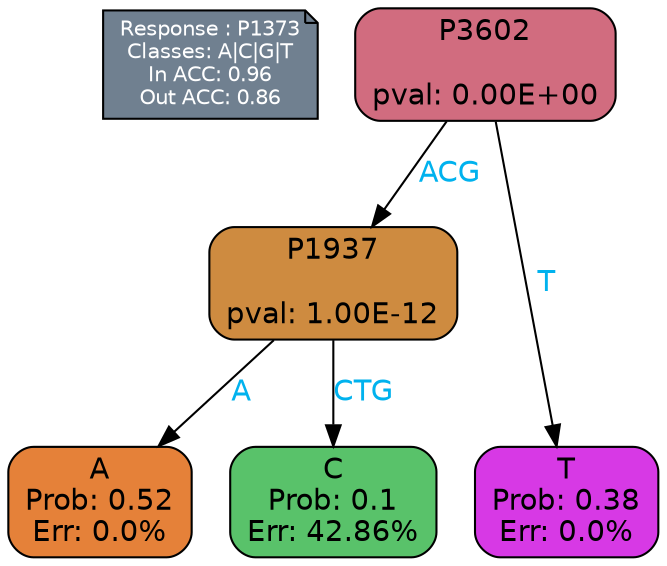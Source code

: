 digraph Tree {
node [shape=box, style="filled, rounded", color="black", fontname=helvetica] ;
graph [ranksep=equally, splines=polylines, bgcolor=transparent, dpi=600] ;
edge [fontname=helvetica] ;
LEGEND [label="Response : P1373
Classes: A|C|G|T
In ACC: 0.96
Out ACC: 0.86
",shape=note,align=left,style=filled,fillcolor="slategray",fontcolor="white",fontsize=10];1 [label="P3602

pval: 0.00E+00", fillcolor="#d16c7f"] ;
2 [label="P1937

pval: 1.00E-12", fillcolor="#ce8b40"] ;
3 [label="A
Prob: 0.52
Err: 0.0%", fillcolor="#e58139"] ;
4 [label="C
Prob: 0.1
Err: 42.86%", fillcolor="#59c26a"] ;
5 [label="T
Prob: 0.38
Err: 0.0%", fillcolor="#d739e5"] ;
1 -> 2 [label="ACG",fontcolor=deepskyblue2] ;
1 -> 5 [label="T",fontcolor=deepskyblue2] ;
2 -> 3 [label="A",fontcolor=deepskyblue2] ;
2 -> 4 [label="CTG",fontcolor=deepskyblue2] ;
{rank = same; 3;4;5;}{rank = same; LEGEND;1;}}